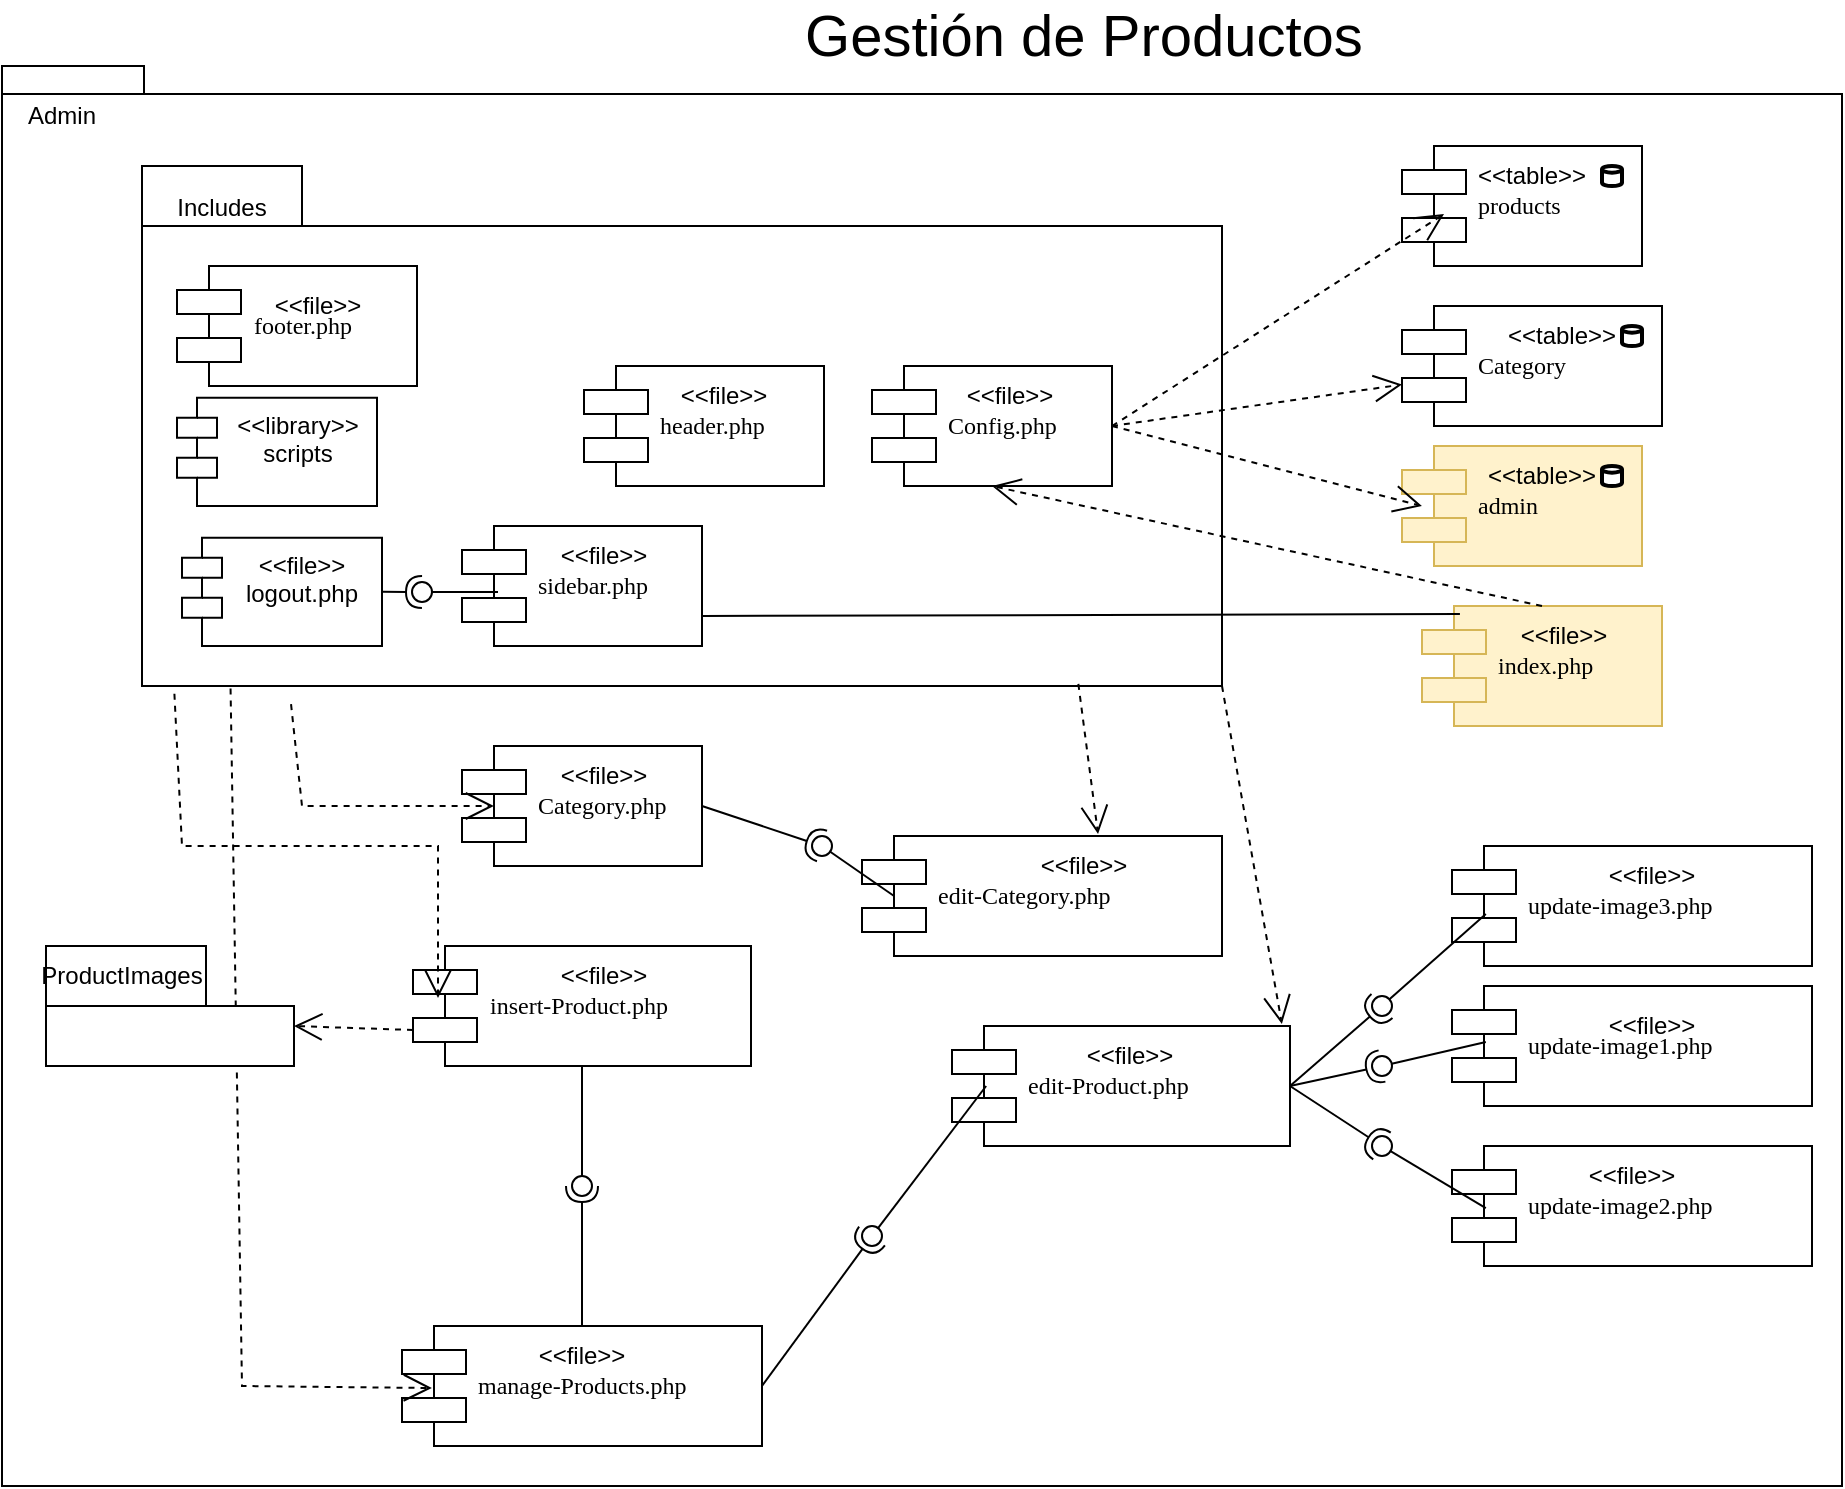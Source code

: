 <mxfile version="22.0.8" type="github">
  <diagram name="Página-1" id="GMEsVAINNBaTcpao7fsB">
    <mxGraphModel dx="1707" dy="1647" grid="1" gridSize="10" guides="1" tooltips="1" connect="1" arrows="1" fold="1" page="1" pageScale="1" pageWidth="827" pageHeight="1169" math="0" shadow="0">
      <root>
        <mxCell id="0" />
        <mxCell id="1" parent="0" />
        <mxCell id="oqwPhSUPqJG5sDOOm7o7-99" value="Gestión de Productos" style="text;html=1;strokeColor=none;fillColor=none;align=center;verticalAlign=middle;whiteSpace=wrap;rounded=0;fontSize=29;" parent="1" vertex="1">
          <mxGeometry x="241" width="420" height="30" as="geometry" />
        </mxCell>
        <mxCell id="aBW9D4QRDCEDmR9I3vUL-10" value="" style="shape=folder;fontStyle=1;spacingTop=10;tabWidth=40;tabHeight=14;tabPosition=left;html=1;whiteSpace=wrap;" parent="1" vertex="1">
          <mxGeometry x="-90" y="30" width="920" height="710" as="geometry" />
        </mxCell>
        <mxCell id="aBW9D4QRDCEDmR9I3vUL-11" value="" style="shape=folder;fontStyle=1;tabWidth=80;tabHeight=30;tabPosition=left;html=1;boundedLbl=1;whiteSpace=wrap;" parent="1" vertex="1">
          <mxGeometry x="-20" y="80" width="540" height="260" as="geometry" />
        </mxCell>
        <mxCell id="aBW9D4QRDCEDmR9I3vUL-12" value="&lt;font style=&quot;vertical-align: inherit;&quot;&gt;&lt;font style=&quot;vertical-align: inherit;&quot;&gt;Includes&lt;/font&gt;&lt;/font&gt;" style="text;html=1;strokeColor=none;fillColor=none;align=center;verticalAlign=middle;whiteSpace=wrap;rounded=0;" parent="1" vertex="1">
          <mxGeometry x="-10" y="85.82" width="60" height="30" as="geometry" />
        </mxCell>
        <mxCell id="aBW9D4QRDCEDmR9I3vUL-13" value="footer.php" style="shape=component;align=left;spacingLeft=36;rounded=0;shadow=0;comic=0;labelBackgroundColor=none;strokeWidth=1;fontFamily=Verdana;fontSize=12;html=1;" parent="1" vertex="1">
          <mxGeometry x="-2.5" y="130" width="120" height="60" as="geometry" />
        </mxCell>
        <mxCell id="aBW9D4QRDCEDmR9I3vUL-14" value="header.php" style="shape=component;align=left;spacingLeft=36;rounded=0;shadow=0;comic=0;labelBackgroundColor=none;strokeWidth=1;fontFamily=Verdana;fontSize=12;html=1;" parent="1" vertex="1">
          <mxGeometry x="201" y="180" width="120" height="60" as="geometry" />
        </mxCell>
        <mxCell id="aBW9D4QRDCEDmR9I3vUL-15" value="&amp;lt;&amp;lt;file&amp;gt;&amp;gt;" style="text;html=1;strokeColor=none;fillColor=none;align=center;verticalAlign=middle;whiteSpace=wrap;rounded=0;" parent="1" vertex="1">
          <mxGeometry x="37.5" y="140" width="60" height="20" as="geometry" />
        </mxCell>
        <mxCell id="aBW9D4QRDCEDmR9I3vUL-16" value="products" style="shape=component;align=left;spacingLeft=36;rounded=0;shadow=0;comic=0;labelBackgroundColor=none;strokeWidth=1;fontFamily=Verdana;fontSize=12;html=1;" parent="1" vertex="1">
          <mxGeometry x="610" y="70" width="120" height="60" as="geometry" />
        </mxCell>
        <mxCell id="aBW9D4QRDCEDmR9I3vUL-17" value="Category" style="shape=component;align=left;spacingLeft=36;rounded=0;shadow=0;comic=0;labelBackgroundColor=none;strokeWidth=1;fontFamily=Verdana;fontSize=12;html=1;" parent="1" vertex="1">
          <mxGeometry x="610" y="150" width="130" height="60" as="geometry" />
        </mxCell>
        <mxCell id="aBW9D4QRDCEDmR9I3vUL-18" value="&amp;lt;&amp;lt;table&amp;gt;&amp;gt;" style="text;html=1;strokeColor=none;fillColor=none;align=center;verticalAlign=middle;whiteSpace=wrap;rounded=0;" parent="1" vertex="1">
          <mxGeometry x="645" y="70" width="60" height="30" as="geometry" />
        </mxCell>
        <mxCell id="aBW9D4QRDCEDmR9I3vUL-19" value="&amp;lt;&amp;lt;file&amp;gt;&amp;gt;" style="text;html=1;strokeColor=none;fillColor=none;align=center;verticalAlign=middle;whiteSpace=wrap;rounded=0;" parent="1" vertex="1">
          <mxGeometry x="241" y="180" width="60" height="30" as="geometry" />
        </mxCell>
        <mxCell id="aBW9D4QRDCEDmR9I3vUL-20" value="" style="strokeWidth=2;html=1;shape=mxgraph.flowchart.database;whiteSpace=wrap;" parent="1" vertex="1">
          <mxGeometry x="710" y="80" width="10" height="10" as="geometry" />
        </mxCell>
        <mxCell id="aBW9D4QRDCEDmR9I3vUL-21" value="index.php" style="shape=component;align=left;spacingLeft=36;rounded=0;shadow=0;comic=0;labelBackgroundColor=none;strokeWidth=1;fontFamily=Verdana;fontSize=12;html=1;fillColor=#fff2cc;strokeColor=#d6b656;" parent="1" vertex="1">
          <mxGeometry x="620" y="300" width="120" height="60" as="geometry" />
        </mxCell>
        <mxCell id="aBW9D4QRDCEDmR9I3vUL-22" value="admin" style="shape=component;align=left;spacingLeft=36;rounded=0;shadow=0;comic=0;labelBackgroundColor=none;strokeWidth=1;fontFamily=Verdana;fontSize=12;html=1;fillColor=#fff2cc;strokeColor=#d6b656;" parent="1" vertex="1">
          <mxGeometry x="610" y="220" width="120" height="60" as="geometry" />
        </mxCell>
        <mxCell id="aBW9D4QRDCEDmR9I3vUL-23" value="&amp;lt;&amp;lt;table&amp;gt;&amp;gt;" style="text;html=1;strokeColor=none;fillColor=none;align=center;verticalAlign=middle;whiteSpace=wrap;rounded=0;" parent="1" vertex="1">
          <mxGeometry x="650" y="220" width="60" height="30" as="geometry" />
        </mxCell>
        <mxCell id="aBW9D4QRDCEDmR9I3vUL-24" value="" style="ellipse;whiteSpace=wrap;html=1;align=center;aspect=fixed;fillColor=none;strokeColor=none;resizable=0;perimeter=centerPerimeter;rotatable=0;allowArrows=0;points=[];outlineConnect=1;" parent="1" vertex="1">
          <mxGeometry x="815" y="490" width="10" height="10" as="geometry" />
        </mxCell>
        <mxCell id="aBW9D4QRDCEDmR9I3vUL-25" value="" style="strokeWidth=2;html=1;shape=mxgraph.flowchart.database;whiteSpace=wrap;" parent="1" vertex="1">
          <mxGeometry x="710" y="230" width="10" height="10" as="geometry" />
        </mxCell>
        <mxCell id="aBW9D4QRDCEDmR9I3vUL-26" value="Config.php" style="shape=component;align=left;spacingLeft=36;rounded=0;shadow=0;comic=0;labelBackgroundColor=none;strokeWidth=1;fontFamily=Verdana;fontSize=12;html=1;" parent="1" vertex="1">
          <mxGeometry x="345" y="180" width="120" height="60" as="geometry" />
        </mxCell>
        <mxCell id="aBW9D4QRDCEDmR9I3vUL-27" value="&amp;lt;&amp;lt;file&amp;gt;&amp;gt;" style="text;html=1;strokeColor=none;fillColor=none;align=center;verticalAlign=middle;whiteSpace=wrap;rounded=0;" parent="1" vertex="1">
          <mxGeometry x="384" y="180" width="60" height="30" as="geometry" />
        </mxCell>
        <mxCell id="aBW9D4QRDCEDmR9I3vUL-28" value="&amp;lt;&amp;lt;table&amp;gt;&amp;gt;" style="text;html=1;strokeColor=none;fillColor=none;align=center;verticalAlign=middle;whiteSpace=wrap;rounded=0;" parent="1" vertex="1">
          <mxGeometry x="660" y="150" width="60" height="30" as="geometry" />
        </mxCell>
        <mxCell id="aBW9D4QRDCEDmR9I3vUL-29" value="" style="strokeWidth=2;html=1;shape=mxgraph.flowchart.database;whiteSpace=wrap;" parent="1" vertex="1">
          <mxGeometry x="720" y="160" width="10" height="10" as="geometry" />
        </mxCell>
        <mxCell id="aBW9D4QRDCEDmR9I3vUL-30" value="" style="endArrow=open;endSize=12;dashed=1;html=1;rounded=0;exitX=1;exitY=0.5;exitDx=0;exitDy=0;entryX=0.083;entryY=0.5;entryDx=0;entryDy=0;entryPerimeter=0;" parent="1" source="aBW9D4QRDCEDmR9I3vUL-26" target="aBW9D4QRDCEDmR9I3vUL-22" edge="1">
          <mxGeometry width="160" relative="1" as="geometry">
            <mxPoint x="506" y="441.98" as="sourcePoint" />
            <mxPoint x="261" y="470" as="targetPoint" />
          </mxGeometry>
        </mxCell>
        <mxCell id="aBW9D4QRDCEDmR9I3vUL-31" value="" style="endArrow=open;endSize=12;dashed=1;html=1;rounded=0;exitX=1;exitY=0.5;exitDx=0;exitDy=0;" parent="1" source="aBW9D4QRDCEDmR9I3vUL-26" target="aBW9D4QRDCEDmR9I3vUL-17" edge="1">
          <mxGeometry width="160" relative="1" as="geometry">
            <mxPoint x="475" y="220" as="sourcePoint" />
            <mxPoint x="630" y="260" as="targetPoint" />
          </mxGeometry>
        </mxCell>
        <mxCell id="aBW9D4QRDCEDmR9I3vUL-32" value="" style="endArrow=open;endSize=12;dashed=1;html=1;rounded=0;exitX=1;exitY=0.5;exitDx=0;exitDy=0;entryX=0.175;entryY=0.567;entryDx=0;entryDy=0;entryPerimeter=0;" parent="1" source="aBW9D4QRDCEDmR9I3vUL-26" target="aBW9D4QRDCEDmR9I3vUL-16" edge="1">
          <mxGeometry width="160" relative="1" as="geometry">
            <mxPoint x="485" y="230" as="sourcePoint" />
            <mxPoint x="640" y="270" as="targetPoint" />
          </mxGeometry>
        </mxCell>
        <mxCell id="aBW9D4QRDCEDmR9I3vUL-33" value="&lt;font style=&quot;vertical-align: inherit;&quot;&gt;&lt;font style=&quot;vertical-align: inherit;&quot;&gt;Admin&lt;/font&gt;&lt;/font&gt;" style="text;html=1;strokeColor=none;fillColor=none;align=center;verticalAlign=middle;whiteSpace=wrap;rounded=0;" parent="1" vertex="1">
          <mxGeometry x="-90" y="40" width="60" height="30" as="geometry" />
        </mxCell>
        <mxCell id="aBW9D4QRDCEDmR9I3vUL-34" value="Category.php" style="shape=component;align=left;spacingLeft=36;rounded=0;shadow=0;comic=0;labelBackgroundColor=none;strokeWidth=1;fontFamily=Verdana;fontSize=12;html=1;" parent="1" vertex="1">
          <mxGeometry x="140" y="370" width="120" height="60" as="geometry" />
        </mxCell>
        <mxCell id="aBW9D4QRDCEDmR9I3vUL-35" value="insert-Product.php" style="shape=component;align=left;spacingLeft=36;rounded=0;shadow=0;comic=0;labelBackgroundColor=none;strokeWidth=1;fontFamily=Verdana;fontSize=12;html=1;" parent="1" vertex="1">
          <mxGeometry x="115.5" y="470" width="169" height="60" as="geometry" />
        </mxCell>
        <mxCell id="aBW9D4QRDCEDmR9I3vUL-36" value="edit-Product.php" style="shape=component;align=left;spacingLeft=36;rounded=0;shadow=0;comic=0;labelBackgroundColor=none;strokeWidth=1;fontFamily=Verdana;fontSize=12;html=1;" parent="1" vertex="1">
          <mxGeometry x="385" y="510" width="169" height="60" as="geometry" />
        </mxCell>
        <mxCell id="aBW9D4QRDCEDmR9I3vUL-37" value="manage-Products.php" style="shape=component;align=left;spacingLeft=36;rounded=0;shadow=0;comic=0;labelBackgroundColor=none;strokeWidth=1;fontFamily=Verdana;fontSize=12;html=1;" parent="1" vertex="1">
          <mxGeometry x="110" y="660" width="180" height="60" as="geometry" />
        </mxCell>
        <mxCell id="aBW9D4QRDCEDmR9I3vUL-38" value="edit-Category.php" style="shape=component;align=left;spacingLeft=36;rounded=0;shadow=0;comic=0;labelBackgroundColor=none;strokeWidth=1;fontFamily=Verdana;fontSize=12;html=1;" parent="1" vertex="1">
          <mxGeometry x="340" y="415" width="180" height="60" as="geometry" />
        </mxCell>
        <mxCell id="aBW9D4QRDCEDmR9I3vUL-39" value="update-image1.php" style="shape=component;align=left;spacingLeft=36;rounded=0;shadow=0;comic=0;labelBackgroundColor=none;strokeWidth=1;fontFamily=Verdana;fontSize=12;html=1;" parent="1" vertex="1">
          <mxGeometry x="635" y="490" width="180" height="60" as="geometry" />
        </mxCell>
        <mxCell id="aBW9D4QRDCEDmR9I3vUL-40" value="update-image2.php" style="shape=component;align=left;spacingLeft=36;rounded=0;shadow=0;comic=0;labelBackgroundColor=none;strokeWidth=1;fontFamily=Verdana;fontSize=12;html=1;" parent="1" vertex="1">
          <mxGeometry x="635" y="570" width="180" height="60" as="geometry" />
        </mxCell>
        <mxCell id="aBW9D4QRDCEDmR9I3vUL-41" value="update-image3.php" style="shape=component;align=left;spacingLeft=36;rounded=0;shadow=0;comic=0;labelBackgroundColor=none;strokeWidth=1;fontFamily=Verdana;fontSize=12;html=1;" parent="1" vertex="1">
          <mxGeometry x="635" y="420" width="180" height="60" as="geometry" />
        </mxCell>
        <mxCell id="aBW9D4QRDCEDmR9I3vUL-42" value="" style="endArrow=open;endSize=12;dashed=1;html=1;rounded=0;exitX=0.5;exitY=0;exitDx=0;exitDy=0;entryX=0.5;entryY=1;entryDx=0;entryDy=0;" parent="1" source="aBW9D4QRDCEDmR9I3vUL-21" target="aBW9D4QRDCEDmR9I3vUL-26" edge="1">
          <mxGeometry width="160" relative="1" as="geometry">
            <mxPoint x="475" y="220" as="sourcePoint" />
            <mxPoint x="630" y="260" as="targetPoint" />
          </mxGeometry>
        </mxCell>
        <mxCell id="aBW9D4QRDCEDmR9I3vUL-43" value="sidebar.php" style="shape=component;align=left;spacingLeft=36;rounded=0;shadow=0;comic=0;labelBackgroundColor=none;strokeWidth=1;fontFamily=Verdana;fontSize=12;html=1;" parent="1" vertex="1">
          <mxGeometry x="140" y="260" width="120" height="60" as="geometry" />
        </mxCell>
        <mxCell id="aBW9D4QRDCEDmR9I3vUL-44" value="" style="endArrow=none;html=1;rounded=0;entryX=0.158;entryY=0.067;entryDx=0;entryDy=0;exitX=1;exitY=0.75;exitDx=0;exitDy=0;entryPerimeter=0;" parent="1" source="aBW9D4QRDCEDmR9I3vUL-43" target="aBW9D4QRDCEDmR9I3vUL-21" edge="1">
          <mxGeometry width="50" height="50" relative="1" as="geometry">
            <mxPoint x="107" y="390" as="sourcePoint" />
            <mxPoint x="210" y="330" as="targetPoint" />
          </mxGeometry>
        </mxCell>
        <mxCell id="aBW9D4QRDCEDmR9I3vUL-45" value="" style="rounded=0;orthogonalLoop=1;jettySize=auto;html=1;endArrow=halfCircle;endFill=0;endSize=6;strokeWidth=1;sketch=0;exitX=1;exitY=0.5;exitDx=0;exitDy=0;" parent="1" source="aBW9D4QRDCEDmR9I3vUL-36" edge="1">
          <mxGeometry relative="1" as="geometry">
            <mxPoint x="400" y="445" as="sourcePoint" />
            <mxPoint x="600" y="500" as="targetPoint" />
          </mxGeometry>
        </mxCell>
        <mxCell id="aBW9D4QRDCEDmR9I3vUL-46" value="" style="rounded=0;orthogonalLoop=1;jettySize=auto;html=1;endArrow=oval;endFill=0;sketch=0;sourcePerimeterSpacing=0;targetPerimeterSpacing=0;endSize=10;exitX=0.094;exitY=0.567;exitDx=0;exitDy=0;exitPerimeter=0;" parent="1" source="aBW9D4QRDCEDmR9I3vUL-41" edge="1">
          <mxGeometry relative="1" as="geometry">
            <mxPoint x="360" y="445" as="sourcePoint" />
            <mxPoint x="600" y="500" as="targetPoint" />
          </mxGeometry>
        </mxCell>
        <mxCell id="aBW9D4QRDCEDmR9I3vUL-47" value="" style="ellipse;whiteSpace=wrap;html=1;align=center;aspect=fixed;fillColor=none;strokeColor=none;resizable=0;perimeter=centerPerimeter;rotatable=0;allowArrows=0;points=[];outlineConnect=1;" parent="1" vertex="1">
          <mxGeometry x="375" y="440" width="10" height="10" as="geometry" />
        </mxCell>
        <mxCell id="aBW9D4QRDCEDmR9I3vUL-48" value="" style="rounded=0;orthogonalLoop=1;jettySize=auto;html=1;endArrow=halfCircle;endFill=0;endSize=6;strokeWidth=1;sketch=0;exitX=1;exitY=0.5;exitDx=0;exitDy=0;" parent="1" source="aBW9D4QRDCEDmR9I3vUL-36" edge="1">
          <mxGeometry relative="1" as="geometry">
            <mxPoint x="400" y="445" as="sourcePoint" />
            <mxPoint x="600" y="530" as="targetPoint" />
          </mxGeometry>
        </mxCell>
        <mxCell id="aBW9D4QRDCEDmR9I3vUL-49" value="" style="rounded=0;orthogonalLoop=1;jettySize=auto;html=1;endArrow=oval;endFill=0;sketch=0;sourcePerimeterSpacing=0;targetPerimeterSpacing=0;endSize=10;exitX=0.094;exitY=0.467;exitDx=0;exitDy=0;exitPerimeter=0;" parent="1" source="aBW9D4QRDCEDmR9I3vUL-39" edge="1">
          <mxGeometry relative="1" as="geometry">
            <mxPoint x="360" y="445" as="sourcePoint" />
            <mxPoint x="600" y="530" as="targetPoint" />
          </mxGeometry>
        </mxCell>
        <mxCell id="aBW9D4QRDCEDmR9I3vUL-50" value="" style="ellipse;whiteSpace=wrap;html=1;align=center;aspect=fixed;fillColor=none;strokeColor=none;resizable=0;perimeter=centerPerimeter;rotatable=0;allowArrows=0;points=[];outlineConnect=1;" parent="1" vertex="1">
          <mxGeometry x="375" y="440" width="10" height="10" as="geometry" />
        </mxCell>
        <mxCell id="aBW9D4QRDCEDmR9I3vUL-51" value="" style="rounded=0;orthogonalLoop=1;jettySize=auto;html=1;endArrow=halfCircle;endFill=0;endSize=6;strokeWidth=1;sketch=0;exitX=1;exitY=0.5;exitDx=0;exitDy=0;" parent="1" source="aBW9D4QRDCEDmR9I3vUL-36" edge="1">
          <mxGeometry relative="1" as="geometry">
            <mxPoint x="400" y="445" as="sourcePoint" />
            <mxPoint x="600" y="570" as="targetPoint" />
          </mxGeometry>
        </mxCell>
        <mxCell id="aBW9D4QRDCEDmR9I3vUL-52" value="" style="rounded=0;orthogonalLoop=1;jettySize=auto;html=1;endArrow=oval;endFill=0;sketch=0;sourcePerimeterSpacing=0;targetPerimeterSpacing=0;endSize=10;exitX=0.094;exitY=0.517;exitDx=0;exitDy=0;exitPerimeter=0;" parent="1" source="aBW9D4QRDCEDmR9I3vUL-40" edge="1">
          <mxGeometry relative="1" as="geometry">
            <mxPoint x="360" y="445" as="sourcePoint" />
            <mxPoint x="600" y="570" as="targetPoint" />
          </mxGeometry>
        </mxCell>
        <mxCell id="aBW9D4QRDCEDmR9I3vUL-53" value="" style="ellipse;whiteSpace=wrap;html=1;align=center;aspect=fixed;fillColor=none;strokeColor=none;resizable=0;perimeter=centerPerimeter;rotatable=0;allowArrows=0;points=[];outlineConnect=1;" parent="1" vertex="1">
          <mxGeometry x="375" y="440" width="10" height="10" as="geometry" />
        </mxCell>
        <mxCell id="aBW9D4QRDCEDmR9I3vUL-54" value="" style="rounded=0;orthogonalLoop=1;jettySize=auto;html=1;endArrow=halfCircle;endFill=0;endSize=6;strokeWidth=1;sketch=0;exitX=1;exitY=0.5;exitDx=0;exitDy=0;" parent="1" source="aBW9D4QRDCEDmR9I3vUL-34" edge="1">
          <mxGeometry relative="1" as="geometry">
            <mxPoint x="400" y="445" as="sourcePoint" />
            <mxPoint x="320" y="420" as="targetPoint" />
          </mxGeometry>
        </mxCell>
        <mxCell id="aBW9D4QRDCEDmR9I3vUL-55" value="" style="rounded=0;orthogonalLoop=1;jettySize=auto;html=1;endArrow=oval;endFill=0;sketch=0;sourcePerimeterSpacing=0;targetPerimeterSpacing=0;endSize=10;exitX=0.089;exitY=0.5;exitDx=0;exitDy=0;exitPerimeter=0;" parent="1" source="aBW9D4QRDCEDmR9I3vUL-38" edge="1">
          <mxGeometry relative="1" as="geometry">
            <mxPoint x="360" y="445" as="sourcePoint" />
            <mxPoint x="320" y="420" as="targetPoint" />
          </mxGeometry>
        </mxCell>
        <mxCell id="aBW9D4QRDCEDmR9I3vUL-56" value="" style="ellipse;whiteSpace=wrap;html=1;align=center;aspect=fixed;fillColor=none;strokeColor=none;resizable=0;perimeter=centerPerimeter;rotatable=0;allowArrows=0;points=[];outlineConnect=1;" parent="1" vertex="1">
          <mxGeometry x="375" y="440" width="10" height="10" as="geometry" />
        </mxCell>
        <mxCell id="aBW9D4QRDCEDmR9I3vUL-57" value="" style="rounded=0;orthogonalLoop=1;jettySize=auto;html=1;endArrow=halfCircle;endFill=0;endSize=6;strokeWidth=1;sketch=0;exitX=1;exitY=0.5;exitDx=0;exitDy=0;entryX=0.2;entryY=0.4;entryDx=0;entryDy=0;entryPerimeter=0;" parent="1" source="aBW9D4QRDCEDmR9I3vUL-37" target="aBW9D4QRDCEDmR9I3vUL-59" edge="1">
          <mxGeometry relative="1" as="geometry">
            <mxPoint x="390" y="575" as="sourcePoint" />
            <mxPoint x="360" y="560" as="targetPoint" />
          </mxGeometry>
        </mxCell>
        <mxCell id="aBW9D4QRDCEDmR9I3vUL-58" value="" style="rounded=0;orthogonalLoop=1;jettySize=auto;html=1;endArrow=oval;endFill=0;sketch=0;sourcePerimeterSpacing=0;targetPerimeterSpacing=0;endSize=10;exitX=0.101;exitY=0.5;exitDx=0;exitDy=0;exitPerimeter=0;entryX=0;entryY=0.2;entryDx=0;entryDy=0;entryPerimeter=0;" parent="1" source="aBW9D4QRDCEDmR9I3vUL-36" target="aBW9D4QRDCEDmR9I3vUL-59" edge="1">
          <mxGeometry relative="1" as="geometry">
            <mxPoint x="350" y="575" as="sourcePoint" />
            <mxPoint x="360" y="560" as="targetPoint" />
          </mxGeometry>
        </mxCell>
        <mxCell id="aBW9D4QRDCEDmR9I3vUL-59" value="" style="ellipse;whiteSpace=wrap;html=1;align=center;aspect=fixed;fillColor=none;strokeColor=none;resizable=0;perimeter=centerPerimeter;rotatable=0;allowArrows=0;points=[];outlineConnect=1;" parent="1" vertex="1">
          <mxGeometry x="340" y="610" width="10" height="10" as="geometry" />
        </mxCell>
        <mxCell id="aBW9D4QRDCEDmR9I3vUL-60" value="" style="rounded=0;orthogonalLoop=1;jettySize=auto;html=1;endArrow=halfCircle;endFill=0;endSize=6;strokeWidth=1;sketch=0;exitX=0.5;exitY=0;exitDx=0;exitDy=0;" parent="1" source="aBW9D4QRDCEDmR9I3vUL-37" edge="1">
          <mxGeometry relative="1" as="geometry">
            <mxPoint x="390" y="575" as="sourcePoint" />
            <mxPoint x="200" y="590" as="targetPoint" />
          </mxGeometry>
        </mxCell>
        <mxCell id="aBW9D4QRDCEDmR9I3vUL-61" value="" style="ellipse;whiteSpace=wrap;html=1;align=center;aspect=fixed;fillColor=none;strokeColor=none;resizable=0;perimeter=centerPerimeter;rotatable=0;allowArrows=0;points=[];outlineConnect=1;" parent="1" vertex="1">
          <mxGeometry x="364" y="570" width="10" height="10" as="geometry" />
        </mxCell>
        <mxCell id="aBW9D4QRDCEDmR9I3vUL-62" value="" style="rounded=0;orthogonalLoop=1;jettySize=auto;html=1;endArrow=oval;endFill=0;sketch=0;sourcePerimeterSpacing=0;targetPerimeterSpacing=0;endSize=10;exitX=0.5;exitY=1;exitDx=0;exitDy=0;" parent="1" source="aBW9D4QRDCEDmR9I3vUL-35" edge="1">
          <mxGeometry relative="1" as="geometry">
            <mxPoint x="412" y="550" as="sourcePoint" />
            <mxPoint x="200" y="590" as="targetPoint" />
          </mxGeometry>
        </mxCell>
        <mxCell id="aBW9D4QRDCEDmR9I3vUL-63" value="&amp;lt;&amp;lt;file&amp;gt;&amp;gt;" style="text;html=1;strokeColor=none;fillColor=none;align=center;verticalAlign=middle;whiteSpace=wrap;rounded=0;" parent="1" vertex="1">
          <mxGeometry x="181" y="370" width="60" height="30" as="geometry" />
        </mxCell>
        <mxCell id="aBW9D4QRDCEDmR9I3vUL-64" value="" style="endArrow=open;endSize=12;dashed=1;html=1;rounded=0;exitX=0.03;exitY=1.015;exitDx=0;exitDy=0;entryX=0.074;entryY=0.433;entryDx=0;entryDy=0;entryPerimeter=0;exitPerimeter=0;" parent="1" source="aBW9D4QRDCEDmR9I3vUL-11" target="aBW9D4QRDCEDmR9I3vUL-35" edge="1">
          <mxGeometry width="160" relative="1" as="geometry">
            <mxPoint x="690" y="310" as="sourcePoint" />
            <mxPoint x="415" y="250" as="targetPoint" />
            <Array as="points">
              <mxPoint y="420" />
              <mxPoint x="128" y="420" />
            </Array>
          </mxGeometry>
        </mxCell>
        <mxCell id="aBW9D4QRDCEDmR9I3vUL-65" value="" style="endArrow=open;endSize=12;dashed=1;html=1;rounded=0;exitX=0.138;exitY=1.035;exitDx=0;exitDy=0;entryX=0.133;entryY=0.5;entryDx=0;entryDy=0;entryPerimeter=0;exitPerimeter=0;" parent="1" source="aBW9D4QRDCEDmR9I3vUL-11" target="aBW9D4QRDCEDmR9I3vUL-34" edge="1">
          <mxGeometry width="160" relative="1" as="geometry">
            <mxPoint x="700" y="320" as="sourcePoint" />
            <mxPoint x="425" y="260" as="targetPoint" />
            <Array as="points">
              <mxPoint x="60" y="400" />
            </Array>
          </mxGeometry>
        </mxCell>
        <mxCell id="aBW9D4QRDCEDmR9I3vUL-66" value="" style="endArrow=open;endSize=12;dashed=1;html=1;rounded=0;exitX=0.082;exitY=1.005;exitDx=0;exitDy=0;exitPerimeter=0;entryX=0.083;entryY=0.517;entryDx=0;entryDy=0;entryPerimeter=0;" parent="1" source="aBW9D4QRDCEDmR9I3vUL-11" target="aBW9D4QRDCEDmR9I3vUL-37" edge="1">
          <mxGeometry width="160" relative="1" as="geometry">
            <mxPoint x="710" y="330" as="sourcePoint" />
            <mxPoint x="260" y="560" as="targetPoint" />
            <Array as="points">
              <mxPoint x="30" y="690" />
            </Array>
          </mxGeometry>
        </mxCell>
        <mxCell id="aBW9D4QRDCEDmR9I3vUL-67" value="" style="endArrow=open;endSize=12;dashed=1;html=1;rounded=0;exitX=0;exitY=0.7;exitDx=0;exitDy=0;entryX=0;entryY=0;entryDx=124;entryDy=45;entryPerimeter=0;" parent="1" source="aBW9D4QRDCEDmR9I3vUL-35" edge="1">
          <mxGeometry width="160" relative="1" as="geometry">
            <mxPoint x="720" y="340" as="sourcePoint" />
            <mxPoint x="56" y="510" as="targetPoint" />
          </mxGeometry>
        </mxCell>
        <mxCell id="aBW9D4QRDCEDmR9I3vUL-68" value="&amp;lt;&amp;lt;file&amp;gt;&amp;gt;" style="text;html=1;strokeColor=none;fillColor=none;align=center;verticalAlign=middle;whiteSpace=wrap;rounded=0;" parent="1" vertex="1">
          <mxGeometry x="181" y="470" width="60" height="30" as="geometry" />
        </mxCell>
        <mxCell id="aBW9D4QRDCEDmR9I3vUL-69" value="&amp;lt;&amp;lt;file&amp;gt;&amp;gt;" style="text;html=1;strokeColor=none;fillColor=none;align=center;verticalAlign=middle;whiteSpace=wrap;rounded=0;" parent="1" vertex="1">
          <mxGeometry x="421" y="415" width="60" height="30" as="geometry" />
        </mxCell>
        <mxCell id="aBW9D4QRDCEDmR9I3vUL-70" value="&amp;lt;&amp;lt;file&amp;gt;&amp;gt;" style="text;html=1;strokeColor=none;fillColor=none;align=center;verticalAlign=middle;whiteSpace=wrap;rounded=0;" parent="1" vertex="1">
          <mxGeometry x="444" y="510" width="60" height="30" as="geometry" />
        </mxCell>
        <mxCell id="aBW9D4QRDCEDmR9I3vUL-71" value="&amp;lt;&amp;lt;file&amp;gt;&amp;gt;" style="text;html=1;strokeColor=none;fillColor=none;align=center;verticalAlign=middle;whiteSpace=wrap;rounded=0;" parent="1" vertex="1">
          <mxGeometry x="705" y="420" width="60" height="30" as="geometry" />
        </mxCell>
        <mxCell id="aBW9D4QRDCEDmR9I3vUL-72" value="&amp;lt;&amp;lt;file&amp;gt;&amp;gt;" style="text;html=1;strokeColor=none;fillColor=none;align=center;verticalAlign=middle;whiteSpace=wrap;rounded=0;" parent="1" vertex="1">
          <mxGeometry x="705" y="495" width="60" height="30" as="geometry" />
        </mxCell>
        <mxCell id="aBW9D4QRDCEDmR9I3vUL-73" value="&amp;lt;&amp;lt;file&amp;gt;&amp;gt;" style="text;html=1;strokeColor=none;fillColor=none;align=center;verticalAlign=middle;whiteSpace=wrap;rounded=0;" parent="1" vertex="1">
          <mxGeometry x="695" y="570" width="60" height="30" as="geometry" />
        </mxCell>
        <mxCell id="aBW9D4QRDCEDmR9I3vUL-74" value="&amp;lt;&amp;lt;file&amp;gt;&amp;gt;" style="text;html=1;strokeColor=none;fillColor=none;align=center;verticalAlign=middle;whiteSpace=wrap;rounded=0;" parent="1" vertex="1">
          <mxGeometry x="170" y="660" width="60" height="30" as="geometry" />
        </mxCell>
        <mxCell id="aBW9D4QRDCEDmR9I3vUL-75" value="&amp;lt;&amp;lt;file&amp;gt;&amp;gt;" style="text;html=1;strokeColor=none;fillColor=none;align=center;verticalAlign=middle;whiteSpace=wrap;rounded=0;" parent="1" vertex="1">
          <mxGeometry x="661" y="300" width="60" height="30" as="geometry" />
        </mxCell>
        <mxCell id="aBW9D4QRDCEDmR9I3vUL-76" value="&amp;lt;&amp;lt;file&amp;gt;&amp;gt;" style="text;html=1;strokeColor=none;fillColor=none;align=center;verticalAlign=middle;whiteSpace=wrap;rounded=0;" parent="1" vertex="1">
          <mxGeometry x="181" y="260" width="60" height="30" as="geometry" />
        </mxCell>
        <mxCell id="aBW9D4QRDCEDmR9I3vUL-77" value="" style="shape=folder;fontStyle=1;tabWidth=80;tabHeight=30;tabPosition=left;html=1;boundedLbl=1;whiteSpace=wrap;" parent="1" vertex="1">
          <mxGeometry x="-68" y="470" width="124" height="60" as="geometry" />
        </mxCell>
        <mxCell id="aBW9D4QRDCEDmR9I3vUL-78" value="&lt;font style=&quot;vertical-align: inherit;&quot;&gt;&lt;font style=&quot;vertical-align: inherit;&quot;&gt;ProductImages&lt;/font&gt;&lt;/font&gt;" style="text;html=1;strokeColor=none;fillColor=none;align=center;verticalAlign=middle;whiteSpace=wrap;rounded=0;" parent="1" vertex="1">
          <mxGeometry x="-60" y="470" width="60" height="30" as="geometry" />
        </mxCell>
        <mxCell id="jId8rCC4zyaOJXFru7sP-6" value="" style="ellipse;whiteSpace=wrap;html=1;align=center;aspect=fixed;fillColor=none;strokeColor=none;resizable=1;perimeter=centerPerimeter;rotatable=1;allowArrows=0;points=[];outlineConnect=1;movable=1;deletable=1;editable=1;locked=0;connectable=1;" parent="1" vertex="1">
          <mxGeometry x="377.5" y="30" width="10" height="10" as="geometry" />
        </mxCell>
        <mxCell id="jId8rCC4zyaOJXFru7sP-12" value="" style="ellipse;whiteSpace=wrap;html=1;align=center;aspect=fixed;fillColor=none;strokeColor=none;resizable=1;perimeter=centerPerimeter;rotatable=1;allowArrows=0;points=[];outlineConnect=1;movable=1;deletable=1;editable=1;locked=0;connectable=1;" parent="1" vertex="1">
          <mxGeometry x="678.75" y="30" width="10" height="10" as="geometry" />
        </mxCell>
        <mxCell id="jId8rCC4zyaOJXFru7sP-55" value="&amp;lt;&amp;lt;file&amp;gt;&amp;gt;&lt;br&gt;logout.php" style="shape=module;align=left;spacingLeft=20;align=center;verticalAlign=top;whiteSpace=wrap;html=1;movable=1;resizable=1;rotatable=1;deletable=1;editable=1;locked=0;connectable=1;" parent="1" vertex="1">
          <mxGeometry y="265.818" width="100" height="54.182" as="geometry" />
        </mxCell>
        <mxCell id="jId8rCC4zyaOJXFru7sP-56" value="&amp;lt;&amp;lt;library&amp;gt;&amp;gt;&lt;br&gt;scripts" style="shape=module;align=left;spacingLeft=20;align=center;verticalAlign=top;whiteSpace=wrap;html=1;movable=1;resizable=1;rotatable=1;deletable=1;editable=1;locked=0;connectable=1;" parent="1" vertex="1">
          <mxGeometry x="-2.5" y="195.818" width="100" height="54.182" as="geometry" />
        </mxCell>
        <mxCell id="jId8rCC4zyaOJXFru7sP-57" value="" style="rounded=0;orthogonalLoop=1;jettySize=auto;html=1;endArrow=halfCircle;endFill=0;endSize=6;strokeWidth=1;sketch=0;exitX=1;exitY=0.5;exitDx=0;exitDy=0;" parent="1" source="jId8rCC4zyaOJXFru7sP-55" edge="1">
          <mxGeometry relative="1" as="geometry">
            <mxPoint x="420" y="235" as="sourcePoint" />
            <mxPoint x="120" y="293" as="targetPoint" />
          </mxGeometry>
        </mxCell>
        <mxCell id="jId8rCC4zyaOJXFru7sP-58" value="" style="rounded=0;orthogonalLoop=1;jettySize=auto;html=1;endArrow=oval;endFill=0;sketch=0;sourcePerimeterSpacing=0;targetPerimeterSpacing=0;endSize=10;exitX=0.15;exitY=0.55;exitDx=0;exitDy=0;exitPerimeter=0;" parent="1" source="aBW9D4QRDCEDmR9I3vUL-43" edge="1">
          <mxGeometry relative="1" as="geometry">
            <mxPoint x="380" y="235" as="sourcePoint" />
            <mxPoint x="120" y="293" as="targetPoint" />
          </mxGeometry>
        </mxCell>
        <mxCell id="jId8rCC4zyaOJXFru7sP-59" value="" style="ellipse;whiteSpace=wrap;html=1;align=center;aspect=fixed;fillColor=none;strokeColor=none;resizable=0;perimeter=centerPerimeter;rotatable=0;allowArrows=0;points=[];outlineConnect=1;" parent="1" vertex="1">
          <mxGeometry x="395" y="230" width="10" height="10" as="geometry" />
        </mxCell>
        <mxCell id="G_vEOb6NkQKFBhfQhnyX-1" value="" style="endArrow=open;endSize=12;dashed=1;html=1;rounded=0;exitX=0.867;exitY=0.996;exitDx=0;exitDy=0;entryX=0.617;entryY=-0.033;entryDx=0;entryDy=0;exitPerimeter=0;entryPerimeter=0;" edge="1" parent="1" source="aBW9D4QRDCEDmR9I3vUL-11" target="aBW9D4QRDCEDmR9I3vUL-69">
          <mxGeometry width="160" relative="1" as="geometry">
            <mxPoint x="65" y="359" as="sourcePoint" />
            <mxPoint x="166" y="410" as="targetPoint" />
            <Array as="points" />
          </mxGeometry>
        </mxCell>
        <mxCell id="G_vEOb6NkQKFBhfQhnyX-2" value="" style="endArrow=open;endSize=12;dashed=1;html=1;rounded=0;exitX=0;exitY=0;exitDx=540;exitDy=260;entryX=0.976;entryY=-0.017;entryDx=0;entryDy=0;exitPerimeter=0;entryPerimeter=0;" edge="1" parent="1" source="aBW9D4QRDCEDmR9I3vUL-11" target="aBW9D4QRDCEDmR9I3vUL-36">
          <mxGeometry width="160" relative="1" as="geometry">
            <mxPoint x="458" y="349" as="sourcePoint" />
            <mxPoint x="490" y="430" as="targetPoint" />
            <Array as="points" />
          </mxGeometry>
        </mxCell>
      </root>
    </mxGraphModel>
  </diagram>
</mxfile>
